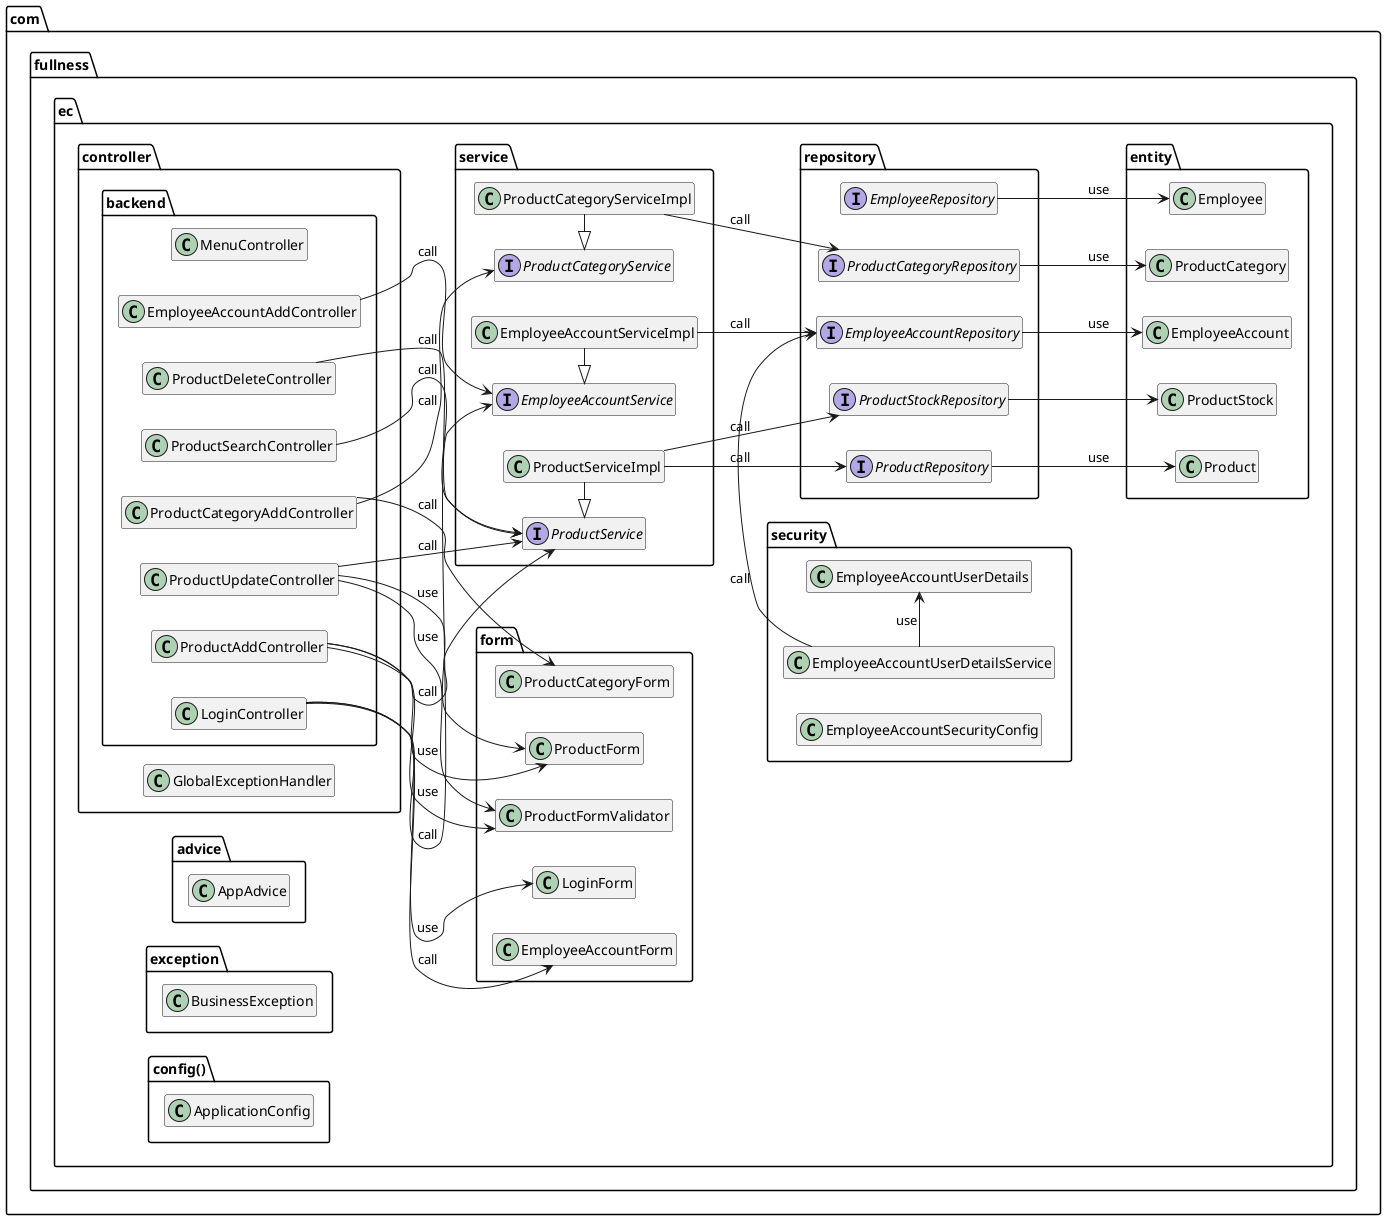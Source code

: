 @startuml
skinparam shadowing false
hide empty methods
hide empty fields
left to right direction

package com.fullness.ec{
    package repository{
    	interface ProductRepository
    	interface ProductCategoryRepository
    	interface ProductStockRepository
    	interface EmployeeAccountRepository
    	interface EmployeeRepository
    }

    package entity{
    	class Product
    	class ProductCategory
    	class ProductStock
    	class EmployeeAccount
    	class Employee
    }

    package service{
        interface ProductService
        class ProductServiceImpl
        interface ProductCategoryService
        class ProductCategoryServiceImpl
        interface EmployeeAccountService
        class EmployeeAccountServiceImpl
    }

    package controller{
        class GlobalExceptionHandler
        package backend{
            class MenuController
            class LoginController
            class ProductSearchController
            class ProductAddController
            class ProductUpdateController
            class ProductDeleteController
            class ProductCategoryAddController
            class EmployeeAccountAddController
        }
    }

    package form {
        class LoginForm
        class ProductForm
        class ProductFormValidator
        class ProductCategoryForm
        class EmployeeAccountForm
    }
    package security{
        class EmployeeAccountUserDetails
        class EmployeeAccountUserDetailsService
        class EmployeeAccountSecurityConfig
    }

    package advice{
        class AppAdvice
    }

    package exception{
        class BusinessException
    }

    package config(){
        class ApplicationConfig
    }
}

' Contollerの関連
LoginController --> LoginForm : use
LoginController --> EmployeeAccountService : call
LoginController --> EmployeeAccountForm : call
ProductSearchController --> ProductService : call
ProductAddController --> ProductService : call
ProductUpdateController --> ProductService : call
ProductDeleteController --> ProductService : call
ProductAddController --> ProductForm : use
ProductUpdateController --> ProductForm : use
ProductAddController --> ProductFormValidator : use
ProductUpdateController --> ProductFormValidator : use
ProductCategoryAddController --> ProductCategoryService : call
ProductCategoryAddController --> ProductCategoryForm : call
EmployeeAccountAddController --> EmployeeAccountService : call

' Serviceの関連
EmployeeAccountServiceImpl --> EmployeeAccountRepository : call
ProductServiceImpl -> ProductRepository : call
ProductServiceImpl -> ProductStockRepository : call
ProductCategoryServiceImpl --> ProductCategoryRepository : call
EmployeeAccountService <|- EmployeeAccountServiceImpl
ProductCategoryService <|- ProductCategoryServiceImpl
ProductService <|- ProductServiceImpl

' Repositoryの関連
EmployeeAccountRepository --> EmployeeAccount : use
EmployeeRepository --> Employee : use
ProductRepository --> Product : use
ProductCategoryRepository --> ProductCategory : use
ProductStockRepository --> ProductStock

' Spring Securityの関連
EmployeeAccountUserDetailsService -> EmployeeAccountUserDetails : use
EmployeeAccountUserDetailsService -> EmployeeAccountRepository : call

@enduml